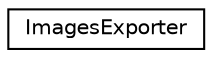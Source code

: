 digraph G
{
  edge [fontname="Helvetica",fontsize="10",labelfontname="Helvetica",labelfontsize="10"];
  node [fontname="Helvetica",fontsize="10",shape=record];
  rankdir=LR;
  Node1 [label="ImagesExporter",height=0.2,width=0.4,color="black", fillcolor="white", style="filled",URL="$d0/d08/classImagesExporter.html"];
}

